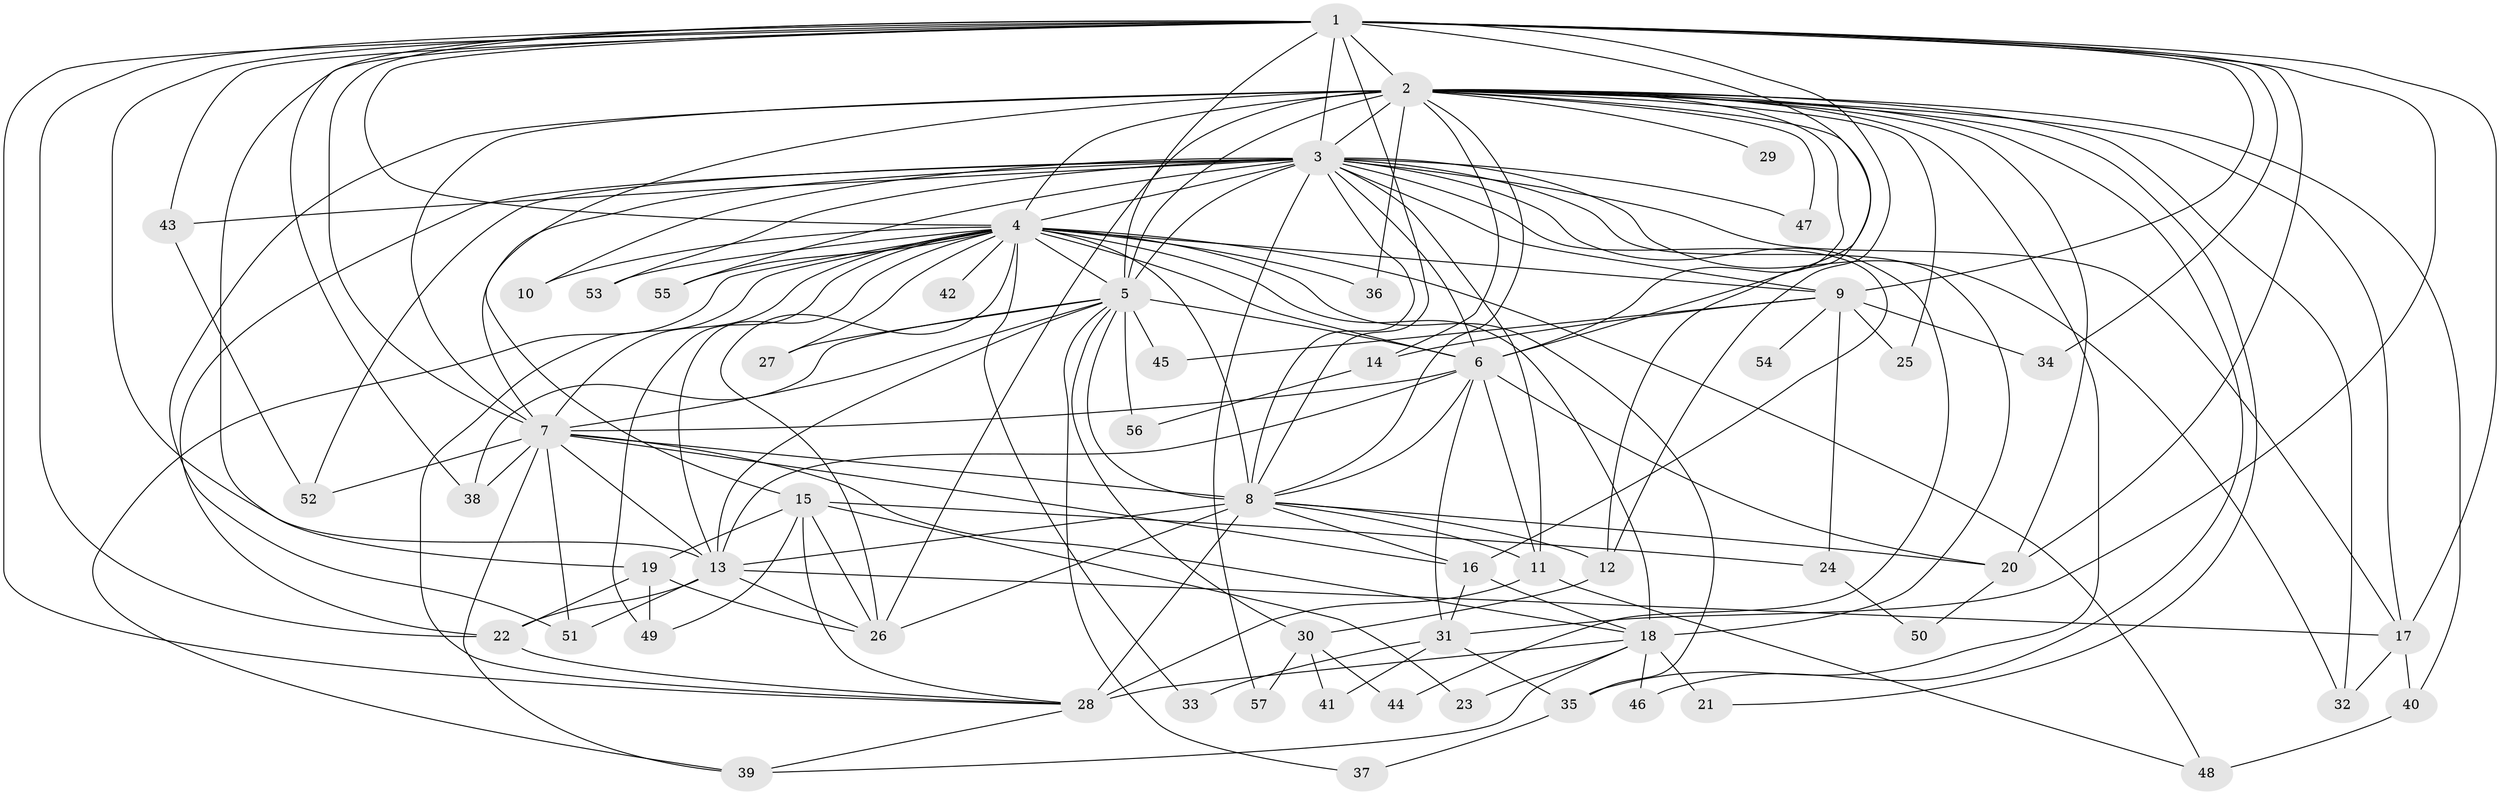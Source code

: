 // original degree distribution, {24: 0.017543859649122806, 30: 0.008771929824561403, 28: 0.008771929824561403, 11: 0.017543859649122806, 18: 0.008771929824561403, 10: 0.017543859649122806, 19: 0.008771929824561403, 23: 0.008771929824561403, 16: 0.008771929824561403, 5: 0.07894736842105263, 2: 0.5614035087719298, 3: 0.14912280701754385, 4: 0.07894736842105263, 8: 0.017543859649122806, 6: 0.008771929824561403}
// Generated by graph-tools (version 1.1) at 2025/35/03/09/25 02:35:09]
// undirected, 57 vertices, 157 edges
graph export_dot {
graph [start="1"]
  node [color=gray90,style=filled];
  1;
  2;
  3;
  4;
  5;
  6;
  7;
  8;
  9;
  10;
  11;
  12;
  13;
  14;
  15;
  16;
  17;
  18;
  19;
  20;
  21;
  22;
  23;
  24;
  25;
  26;
  27;
  28;
  29;
  30;
  31;
  32;
  33;
  34;
  35;
  36;
  37;
  38;
  39;
  40;
  41;
  42;
  43;
  44;
  45;
  46;
  47;
  48;
  49;
  50;
  51;
  52;
  53;
  54;
  55;
  56;
  57;
  1 -- 2 [weight=4.0];
  1 -- 3 [weight=2.0];
  1 -- 4 [weight=2.0];
  1 -- 5 [weight=1.0];
  1 -- 6 [weight=2.0];
  1 -- 7 [weight=1.0];
  1 -- 8 [weight=1.0];
  1 -- 9 [weight=1.0];
  1 -- 12 [weight=1.0];
  1 -- 13 [weight=2.0];
  1 -- 17 [weight=1.0];
  1 -- 19 [weight=1.0];
  1 -- 20 [weight=1.0];
  1 -- 22 [weight=1.0];
  1 -- 28 [weight=1.0];
  1 -- 31 [weight=1.0];
  1 -- 34 [weight=1.0];
  1 -- 38 [weight=1.0];
  1 -- 43 [weight=1.0];
  2 -- 3 [weight=4.0];
  2 -- 4 [weight=3.0];
  2 -- 5 [weight=2.0];
  2 -- 6 [weight=2.0];
  2 -- 7 [weight=2.0];
  2 -- 8 [weight=2.0];
  2 -- 12 [weight=1.0];
  2 -- 14 [weight=1.0];
  2 -- 15 [weight=1.0];
  2 -- 17 [weight=1.0];
  2 -- 20 [weight=1.0];
  2 -- 21 [weight=1.0];
  2 -- 25 [weight=1.0];
  2 -- 26 [weight=2.0];
  2 -- 29 [weight=1.0];
  2 -- 32 [weight=1.0];
  2 -- 35 [weight=1.0];
  2 -- 36 [weight=1.0];
  2 -- 40 [weight=1.0];
  2 -- 46 [weight=1.0];
  2 -- 47 [weight=1.0];
  2 -- 51 [weight=1.0];
  3 -- 4 [weight=2.0];
  3 -- 5 [weight=3.0];
  3 -- 6 [weight=2.0];
  3 -- 7 [weight=3.0];
  3 -- 8 [weight=3.0];
  3 -- 9 [weight=2.0];
  3 -- 10 [weight=1.0];
  3 -- 11 [weight=1.0];
  3 -- 16 [weight=1.0];
  3 -- 17 [weight=1.0];
  3 -- 18 [weight=1.0];
  3 -- 22 [weight=1.0];
  3 -- 32 [weight=1.0];
  3 -- 43 [weight=1.0];
  3 -- 44 [weight=1.0];
  3 -- 47 [weight=1.0];
  3 -- 52 [weight=1.0];
  3 -- 53 [weight=1.0];
  3 -- 55 [weight=1.0];
  3 -- 57 [weight=1.0];
  4 -- 5 [weight=2.0];
  4 -- 6 [weight=8.0];
  4 -- 7 [weight=1.0];
  4 -- 8 [weight=2.0];
  4 -- 9 [weight=1.0];
  4 -- 10 [weight=1.0];
  4 -- 13 [weight=1.0];
  4 -- 18 [weight=1.0];
  4 -- 26 [weight=1.0];
  4 -- 27 [weight=1.0];
  4 -- 28 [weight=1.0];
  4 -- 33 [weight=1.0];
  4 -- 35 [weight=1.0];
  4 -- 36 [weight=1.0];
  4 -- 39 [weight=1.0];
  4 -- 42 [weight=1.0];
  4 -- 48 [weight=1.0];
  4 -- 49 [weight=1.0];
  4 -- 53 [weight=1.0];
  4 -- 55 [weight=1.0];
  5 -- 6 [weight=1.0];
  5 -- 7 [weight=2.0];
  5 -- 8 [weight=1.0];
  5 -- 13 [weight=1.0];
  5 -- 27 [weight=1.0];
  5 -- 30 [weight=1.0];
  5 -- 37 [weight=1.0];
  5 -- 38 [weight=1.0];
  5 -- 45 [weight=1.0];
  5 -- 56 [weight=1.0];
  6 -- 7 [weight=1.0];
  6 -- 8 [weight=2.0];
  6 -- 11 [weight=2.0];
  6 -- 13 [weight=1.0];
  6 -- 20 [weight=1.0];
  6 -- 31 [weight=1.0];
  7 -- 8 [weight=1.0];
  7 -- 13 [weight=1.0];
  7 -- 16 [weight=1.0];
  7 -- 18 [weight=1.0];
  7 -- 38 [weight=2.0];
  7 -- 39 [weight=1.0];
  7 -- 51 [weight=1.0];
  7 -- 52 [weight=1.0];
  8 -- 11 [weight=1.0];
  8 -- 12 [weight=1.0];
  8 -- 13 [weight=1.0];
  8 -- 16 [weight=1.0];
  8 -- 20 [weight=1.0];
  8 -- 26 [weight=1.0];
  8 -- 28 [weight=7.0];
  9 -- 14 [weight=1.0];
  9 -- 24 [weight=1.0];
  9 -- 25 [weight=1.0];
  9 -- 34 [weight=1.0];
  9 -- 45 [weight=1.0];
  9 -- 54 [weight=1.0];
  11 -- 28 [weight=1.0];
  11 -- 48 [weight=1.0];
  12 -- 30 [weight=1.0];
  13 -- 17 [weight=1.0];
  13 -- 22 [weight=1.0];
  13 -- 26 [weight=1.0];
  13 -- 51 [weight=1.0];
  14 -- 56 [weight=1.0];
  15 -- 19 [weight=1.0];
  15 -- 23 [weight=1.0];
  15 -- 24 [weight=1.0];
  15 -- 26 [weight=1.0];
  15 -- 28 [weight=1.0];
  15 -- 49 [weight=1.0];
  16 -- 18 [weight=1.0];
  16 -- 31 [weight=1.0];
  17 -- 32 [weight=1.0];
  17 -- 40 [weight=1.0];
  18 -- 21 [weight=1.0];
  18 -- 23 [weight=1.0];
  18 -- 28 [weight=1.0];
  18 -- 39 [weight=1.0];
  18 -- 46 [weight=1.0];
  19 -- 22 [weight=1.0];
  19 -- 26 [weight=1.0];
  19 -- 49 [weight=1.0];
  20 -- 50 [weight=1.0];
  22 -- 28 [weight=1.0];
  24 -- 50 [weight=1.0];
  28 -- 39 [weight=1.0];
  30 -- 41 [weight=1.0];
  30 -- 44 [weight=1.0];
  30 -- 57 [weight=1.0];
  31 -- 33 [weight=1.0];
  31 -- 35 [weight=1.0];
  31 -- 41 [weight=1.0];
  35 -- 37 [weight=1.0];
  40 -- 48 [weight=1.0];
  43 -- 52 [weight=1.0];
}
